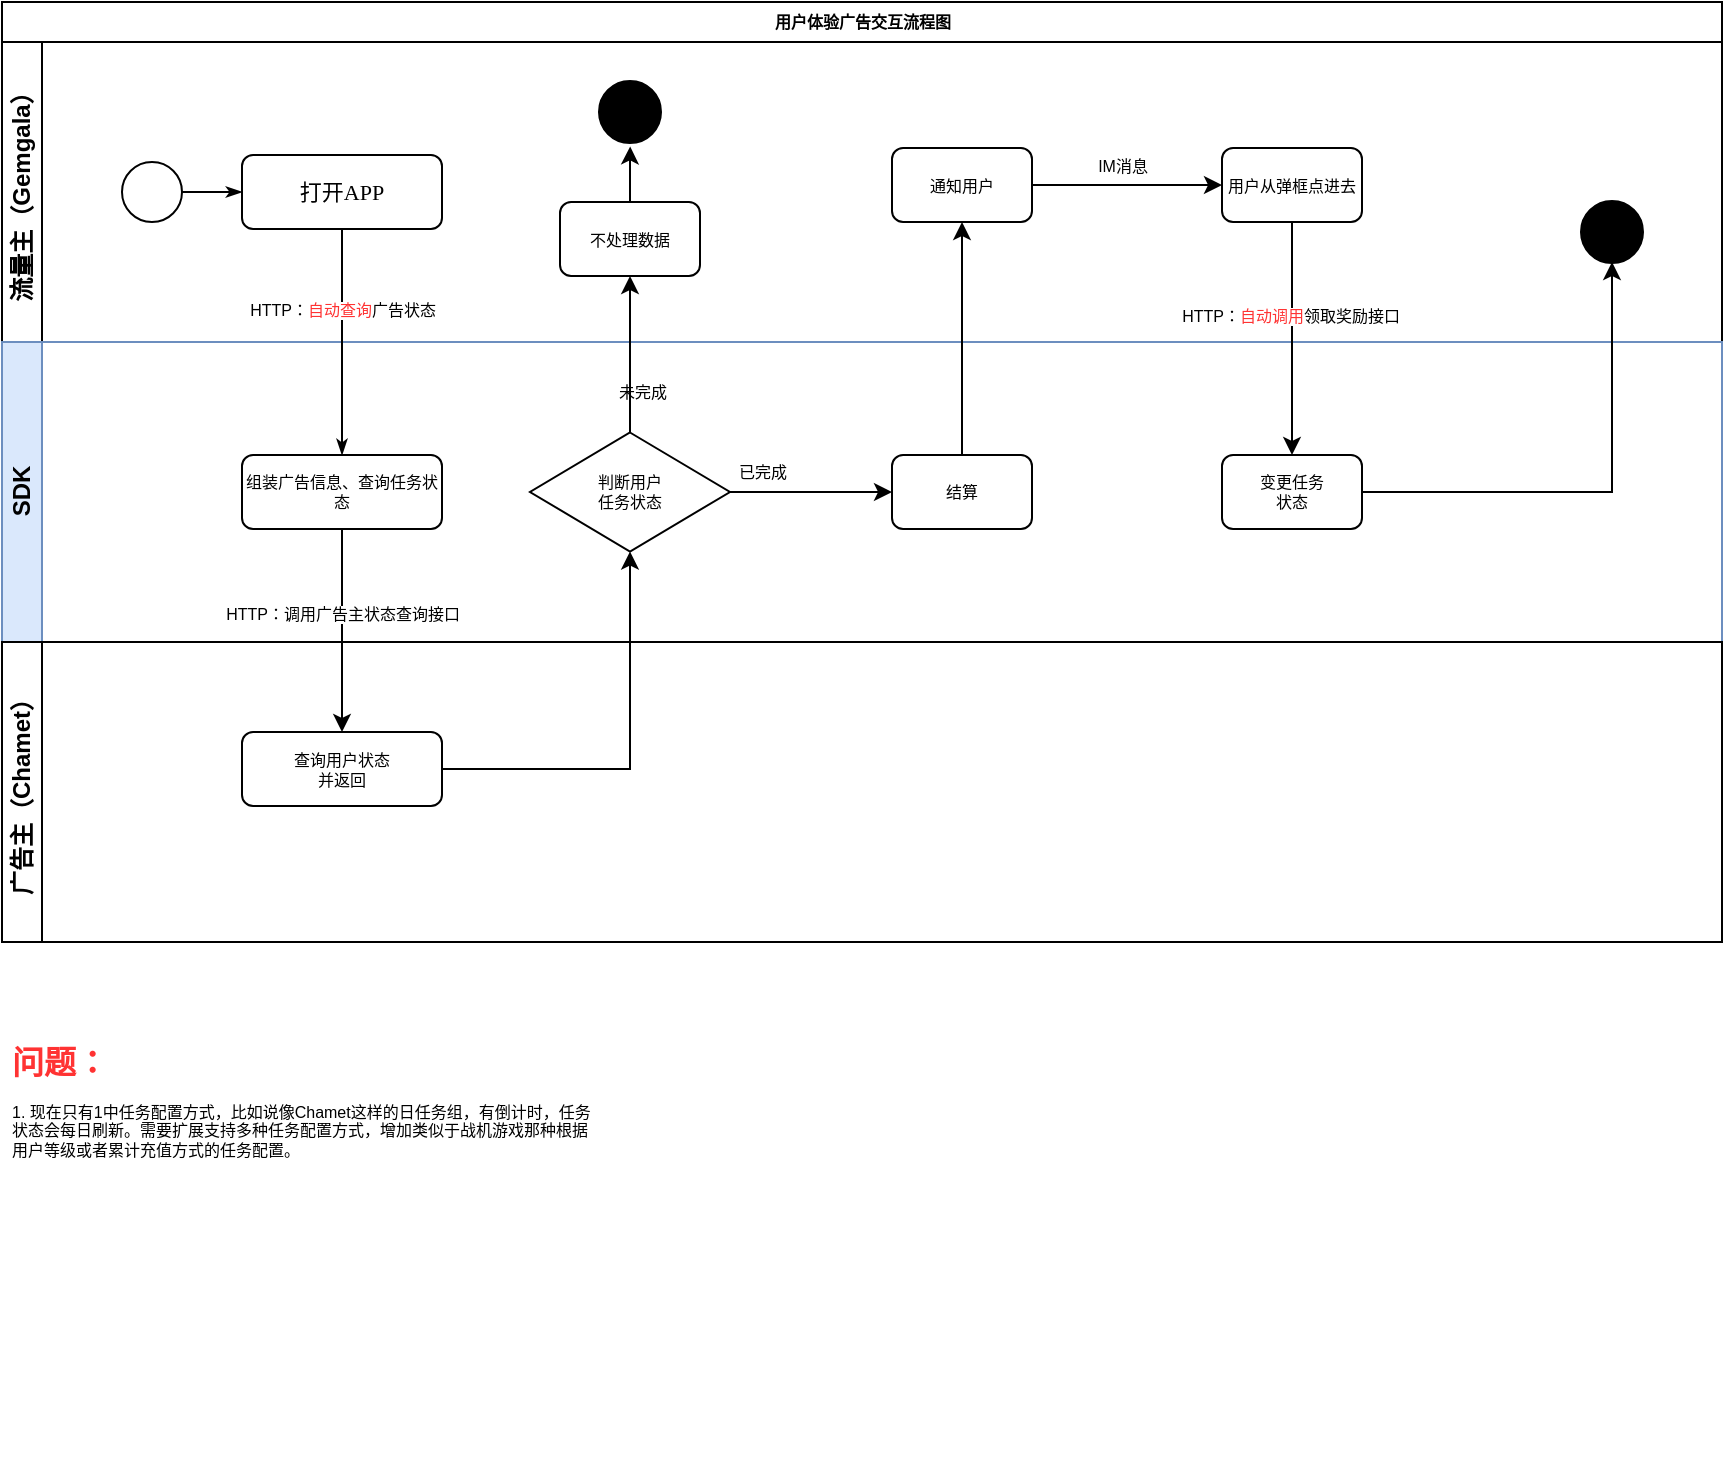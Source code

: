 <mxfile version="20.4.1" type="github">
  <diagram name="Page-1" id="c7488fd3-1785-93aa-aadb-54a6760d102a">
    <mxGraphModel dx="1289" dy="731" grid="1" gridSize="10" guides="1" tooltips="1" connect="1" arrows="1" fold="1" page="1" pageScale="1" pageWidth="1100" pageHeight="850" background="none" math="0" shadow="0">
      <root>
        <mxCell id="0" />
        <mxCell id="1" parent="0" />
        <mxCell id="2b4e8129b02d487f-1" value="用户体验广告交互流程图" style="swimlane;html=1;childLayout=stackLayout;horizontal=1;startSize=20;horizontalStack=0;rounded=0;shadow=0;labelBackgroundColor=none;strokeWidth=1;fontFamily=Verdana;fontSize=8;align=center;" parent="1" vertex="1">
          <mxGeometry x="120" y="60" width="860" height="470" as="geometry" />
        </mxCell>
        <mxCell id="2b4e8129b02d487f-2" value="流量主（Gemgala）" style="swimlane;html=1;startSize=20;horizontal=0;" parent="2b4e8129b02d487f-1" vertex="1">
          <mxGeometry y="20" width="860" height="150" as="geometry" />
        </mxCell>
        <mxCell id="2b4e8129b02d487f-18" style="edgeStyle=orthogonalEdgeStyle;rounded=0;html=1;labelBackgroundColor=none;startArrow=none;startFill=0;startSize=5;endArrow=classicThin;endFill=1;endSize=5;jettySize=auto;orthogonalLoop=1;strokeWidth=1;fontFamily=Verdana;fontSize=8" parent="2b4e8129b02d487f-2" source="2b4e8129b02d487f-5" target="2b4e8129b02d487f-6" edge="1">
          <mxGeometry relative="1" as="geometry" />
        </mxCell>
        <mxCell id="2b4e8129b02d487f-5" value="" style="ellipse;whiteSpace=wrap;html=1;rounded=0;shadow=0;labelBackgroundColor=none;strokeWidth=1;fontFamily=Verdana;fontSize=8;align=center;" parent="2b4e8129b02d487f-2" vertex="1">
          <mxGeometry x="60" y="60" width="30" height="30" as="geometry" />
        </mxCell>
        <mxCell id="2b4e8129b02d487f-6" value="&lt;font style=&quot;font-size: 11px;&quot;&gt;打开APP&lt;/font&gt;" style="rounded=1;whiteSpace=wrap;html=1;shadow=0;labelBackgroundColor=none;strokeWidth=1;fontFamily=Verdana;fontSize=8;align=center;" parent="2b4e8129b02d487f-2" vertex="1">
          <mxGeometry x="120" y="56.5" width="100" height="37" as="geometry" />
        </mxCell>
        <mxCell id="_rvxxKRfaDbZ1rV0Di5T-24" style="edgeStyle=orthogonalEdgeStyle;rounded=0;orthogonalLoop=1;jettySize=auto;html=1;exitX=1;exitY=0.5;exitDx=0;exitDy=0;fontSize=8;" parent="2b4e8129b02d487f-2" source="2b4e8129b02d487f-9" target="_rvxxKRfaDbZ1rV0Di5T-23" edge="1">
          <mxGeometry relative="1" as="geometry" />
        </mxCell>
        <mxCell id="2b4e8129b02d487f-9" value="通知用户" style="rounded=1;whiteSpace=wrap;html=1;shadow=0;labelBackgroundColor=none;strokeWidth=1;fontFamily=Verdana;fontSize=8;align=center;" parent="2b4e8129b02d487f-2" vertex="1">
          <mxGeometry x="445" y="53.0" width="70" height="37" as="geometry" />
        </mxCell>
        <mxCell id="_rvxxKRfaDbZ1rV0Di5T-17" value="" style="ellipse;whiteSpace=wrap;html=1;rounded=0;shadow=0;labelBackgroundColor=none;strokeWidth=2;fontFamily=Verdana;fontSize=8;align=center;fillColor=#000000;" parent="2b4e8129b02d487f-2" vertex="1">
          <mxGeometry x="299" y="20" width="30" height="30" as="geometry" />
        </mxCell>
        <mxCell id="_rvxxKRfaDbZ1rV0Di5T-19" style="edgeStyle=orthogonalEdgeStyle;rounded=0;orthogonalLoop=1;jettySize=auto;html=1;entryX=0.503;entryY=1.073;entryDx=0;entryDy=0;entryPerimeter=0;fontSize=8;" parent="2b4e8129b02d487f-2" source="_rvxxKRfaDbZ1rV0Di5T-18" target="_rvxxKRfaDbZ1rV0Di5T-17" edge="1">
          <mxGeometry relative="1" as="geometry" />
        </mxCell>
        <mxCell id="_rvxxKRfaDbZ1rV0Di5T-18" value="不处理数据" style="rounded=1;whiteSpace=wrap;html=1;shadow=0;labelBackgroundColor=none;strokeWidth=1;fontFamily=Verdana;fontSize=8;align=center;" parent="2b4e8129b02d487f-2" vertex="1">
          <mxGeometry x="279" y="80.0" width="70" height="37" as="geometry" />
        </mxCell>
        <mxCell id="_rvxxKRfaDbZ1rV0Di5T-23" value="用户从弹框点进去" style="rounded=1;whiteSpace=wrap;html=1;shadow=0;labelBackgroundColor=none;strokeWidth=1;fontFamily=Verdana;fontSize=8;align=center;" parent="2b4e8129b02d487f-2" vertex="1">
          <mxGeometry x="610" y="53" width="70" height="37" as="geometry" />
        </mxCell>
        <mxCell id="_rvxxKRfaDbZ1rV0Di5T-25" value="IM消息" style="text;html=1;align=center;verticalAlign=middle;resizable=0;points=[];autosize=1;strokeColor=none;fillColor=none;fontSize=8;" parent="2b4e8129b02d487f-2" vertex="1">
          <mxGeometry x="530" y="46.5" width="60" height="30" as="geometry" />
        </mxCell>
        <mxCell id="9M2x1RLsv_Iyux-qlZZT-4" value="" style="ellipse;whiteSpace=wrap;html=1;rounded=0;shadow=0;labelBackgroundColor=none;strokeWidth=2;fontFamily=Verdana;fontSize=8;align=center;fillColor=#000000;" vertex="1" parent="2b4e8129b02d487f-2">
          <mxGeometry x="790" y="80" width="30" height="30" as="geometry" />
        </mxCell>
        <mxCell id="2b4e8129b02d487f-3" value="SDK" style="swimlane;html=1;startSize=20;horizontal=0;fillColor=#dae8fc;strokeColor=#6c8ebf;" parent="2b4e8129b02d487f-1" vertex="1">
          <mxGeometry y="170" width="860" height="150" as="geometry" />
        </mxCell>
        <mxCell id="2b4e8129b02d487f-12" value="组装广告信息、查询任务状态" style="rounded=1;whiteSpace=wrap;html=1;shadow=0;labelBackgroundColor=none;strokeWidth=1;fontFamily=Verdana;fontSize=8;align=center;" parent="2b4e8129b02d487f-3" vertex="1">
          <mxGeometry x="120" y="56.5" width="100" height="37" as="geometry" />
        </mxCell>
        <mxCell id="_rvxxKRfaDbZ1rV0Di5T-11" value="判断用户&lt;br&gt;任务状态" style="strokeWidth=1;html=1;shape=mxgraph.flowchart.decision;whiteSpace=wrap;rounded=1;shadow=0;labelBackgroundColor=none;fontFamily=Verdana;fontSize=8;align=center;" parent="2b4e8129b02d487f-3" vertex="1">
          <mxGeometry x="264" y="45.25" width="100" height="59.5" as="geometry" />
        </mxCell>
        <mxCell id="_rvxxKRfaDbZ1rV0Di5T-10" value="未完成" style="text;html=1;align=center;verticalAlign=middle;resizable=0;points=[];autosize=1;strokeColor=none;fillColor=none;fontSize=8;" parent="2b4e8129b02d487f-3" vertex="1">
          <mxGeometry x="290" y="10" width="60" height="30" as="geometry" />
        </mxCell>
        <mxCell id="_rvxxKRfaDbZ1rV0Di5T-21" value="已完成" style="text;html=1;align=center;verticalAlign=middle;resizable=0;points=[];autosize=1;strokeColor=none;fillColor=none;fontSize=8;" parent="2b4e8129b02d487f-3" vertex="1">
          <mxGeometry x="350" y="50" width="60" height="30" as="geometry" />
        </mxCell>
        <mxCell id="_rvxxKRfaDbZ1rV0Di5T-26" value="结算" style="rounded=1;whiteSpace=wrap;html=1;shadow=0;labelBackgroundColor=none;strokeWidth=1;fontFamily=Verdana;fontSize=8;align=center;" parent="2b4e8129b02d487f-3" vertex="1">
          <mxGeometry x="445" y="56.5" width="70" height="37" as="geometry" />
        </mxCell>
        <mxCell id="_rvxxKRfaDbZ1rV0Di5T-20" style="edgeStyle=orthogonalEdgeStyle;rounded=0;orthogonalLoop=1;jettySize=auto;html=1;exitX=1;exitY=0.5;exitDx=0;exitDy=0;exitPerimeter=0;entryX=0;entryY=0.5;entryDx=0;entryDy=0;fontSize=8;" parent="2b4e8129b02d487f-3" source="_rvxxKRfaDbZ1rV0Di5T-11" target="_rvxxKRfaDbZ1rV0Di5T-26" edge="1">
          <mxGeometry relative="1" as="geometry" />
        </mxCell>
        <mxCell id="9M2x1RLsv_Iyux-qlZZT-1" value="变更任务&lt;br&gt;状态" style="rounded=1;whiteSpace=wrap;html=1;shadow=0;labelBackgroundColor=none;strokeWidth=1;fontFamily=Verdana;fontSize=8;align=center;" vertex="1" parent="2b4e8129b02d487f-3">
          <mxGeometry x="610" y="56.5" width="70" height="37" as="geometry" />
        </mxCell>
        <mxCell id="2b4e8129b02d487f-24" style="edgeStyle=orthogonalEdgeStyle;rounded=0;html=1;labelBackgroundColor=none;startArrow=none;startFill=0;startSize=5;endArrow=classicThin;endFill=1;endSize=5;jettySize=auto;orthogonalLoop=1;strokeWidth=1;fontFamily=Verdana;fontSize=8" parent="2b4e8129b02d487f-1" source="2b4e8129b02d487f-6" target="2b4e8129b02d487f-12" edge="1">
          <mxGeometry relative="1" as="geometry">
            <Array as="points">
              <mxPoint x="170" y="190" />
              <mxPoint x="170" y="190" />
            </Array>
          </mxGeometry>
        </mxCell>
        <mxCell id="_rvxxKRfaDbZ1rV0Di5T-3" value="HTTP：&lt;font color=&quot;#ff3333&quot;&gt;自动查询&lt;/font&gt;广告状态" style="edgeLabel;html=1;align=center;verticalAlign=middle;resizable=0;points=[];fontSize=8;" parent="2b4e8129b02d487f-24" vertex="1" connectable="0">
          <mxGeometry x="-0.286" relative="1" as="geometry">
            <mxPoint as="offset" />
          </mxGeometry>
        </mxCell>
        <mxCell id="_rvxxKRfaDbZ1rV0Di5T-9" style="edgeStyle=orthogonalEdgeStyle;rounded=0;orthogonalLoop=1;jettySize=auto;html=1;exitX=0.5;exitY=0;exitDx=0;exitDy=0;exitPerimeter=0;fontSize=8;" parent="2b4e8129b02d487f-1" source="_rvxxKRfaDbZ1rV0Di5T-11" target="_rvxxKRfaDbZ1rV0Di5T-18" edge="1">
          <mxGeometry relative="1" as="geometry">
            <mxPoint x="220" y="410.25" as="sourcePoint" />
            <mxPoint x="314" y="140" as="targetPoint" />
          </mxGeometry>
        </mxCell>
        <mxCell id="_rvxxKRfaDbZ1rV0Di5T-14" style="edgeStyle=orthogonalEdgeStyle;rounded=0;orthogonalLoop=1;jettySize=auto;html=1;fontSize=8;" parent="2b4e8129b02d487f-1" source="2b4e8129b02d487f-12" target="_rvxxKRfaDbZ1rV0Di5T-4" edge="1">
          <mxGeometry relative="1" as="geometry" />
        </mxCell>
        <mxCell id="_rvxxKRfaDbZ1rV0Di5T-15" value="HTTP：调用广告主状态查询接口" style="edgeLabel;html=1;align=center;verticalAlign=middle;resizable=0;points=[];fontSize=8;" parent="_rvxxKRfaDbZ1rV0Di5T-14" vertex="1" connectable="0">
          <mxGeometry x="-0.16" relative="1" as="geometry">
            <mxPoint as="offset" />
          </mxGeometry>
        </mxCell>
        <mxCell id="2b4e8129b02d487f-4" value="广告主（Chamet）" style="swimlane;html=1;startSize=20;horizontal=0;" parent="2b4e8129b02d487f-1" vertex="1">
          <mxGeometry y="320" width="860" height="150" as="geometry" />
        </mxCell>
        <mxCell id="_rvxxKRfaDbZ1rV0Di5T-4" value="查询用户状态&lt;br&gt;并返回" style="rounded=1;whiteSpace=wrap;html=1;shadow=0;labelBackgroundColor=none;strokeWidth=1;fontFamily=Verdana;fontSize=8;align=center;" parent="2b4e8129b02d487f-4" vertex="1">
          <mxGeometry x="120" y="45" width="100" height="37" as="geometry" />
        </mxCell>
        <mxCell id="_rvxxKRfaDbZ1rV0Di5T-16" style="edgeStyle=orthogonalEdgeStyle;rounded=0;orthogonalLoop=1;jettySize=auto;html=1;entryX=0.5;entryY=1;entryDx=0;entryDy=0;entryPerimeter=0;fontSize=8;" parent="2b4e8129b02d487f-1" source="_rvxxKRfaDbZ1rV0Di5T-4" target="_rvxxKRfaDbZ1rV0Di5T-11" edge="1">
          <mxGeometry relative="1" as="geometry" />
        </mxCell>
        <mxCell id="_rvxxKRfaDbZ1rV0Di5T-27" style="edgeStyle=orthogonalEdgeStyle;rounded=0;orthogonalLoop=1;jettySize=auto;html=1;exitX=0.5;exitY=0;exitDx=0;exitDy=0;fontSize=8;" parent="2b4e8129b02d487f-1" source="_rvxxKRfaDbZ1rV0Di5T-26" target="2b4e8129b02d487f-9" edge="1">
          <mxGeometry relative="1" as="geometry" />
        </mxCell>
        <mxCell id="9M2x1RLsv_Iyux-qlZZT-2" style="edgeStyle=orthogonalEdgeStyle;rounded=0;orthogonalLoop=1;jettySize=auto;html=1;exitX=0.5;exitY=1;exitDx=0;exitDy=0;fontSize=8;" edge="1" parent="2b4e8129b02d487f-1" source="_rvxxKRfaDbZ1rV0Di5T-23" target="9M2x1RLsv_Iyux-qlZZT-1">
          <mxGeometry relative="1" as="geometry" />
        </mxCell>
        <mxCell id="9M2x1RLsv_Iyux-qlZZT-3" value="HTTP：&lt;font color=&quot;#ff3333&quot;&gt;自动调用&lt;/font&gt;领取奖励接口" style="edgeLabel;html=1;align=center;verticalAlign=middle;resizable=0;points=[];fontSize=8;" vertex="1" connectable="0" parent="9M2x1RLsv_Iyux-qlZZT-2">
          <mxGeometry x="-0.193" y="-1" relative="1" as="geometry">
            <mxPoint as="offset" />
          </mxGeometry>
        </mxCell>
        <mxCell id="9M2x1RLsv_Iyux-qlZZT-5" style="edgeStyle=orthogonalEdgeStyle;rounded=0;orthogonalLoop=1;jettySize=auto;html=1;exitX=1;exitY=0.5;exitDx=0;exitDy=0;fontSize=8;fontColor=#FF3333;" edge="1" parent="2b4e8129b02d487f-1" source="9M2x1RLsv_Iyux-qlZZT-1" target="9M2x1RLsv_Iyux-qlZZT-4">
          <mxGeometry relative="1" as="geometry" />
        </mxCell>
        <mxCell id="9M2x1RLsv_Iyux-qlZZT-6" value="&lt;h1&gt;问题：&lt;/h1&gt;&lt;p&gt;&lt;font color=&quot;#000000&quot;&gt;1. 现在只有1中任务配置方式，比如说像Chamet这样的日任务组，有倒计时，任务状态会每日刷新。需要扩展支持多种任务配置方式，增加类似于战机游戏那种根据用户等级或者累计充值方式的任务配置。&lt;/font&gt;&lt;/p&gt;" style="text;html=1;strokeColor=none;fillColor=none;spacing=5;spacingTop=-20;whiteSpace=wrap;overflow=hidden;rounded=0;fontSize=8;fontColor=#FF3333;" vertex="1" parent="1">
          <mxGeometry x="120" y="580" width="300" height="210" as="geometry" />
        </mxCell>
      </root>
    </mxGraphModel>
  </diagram>
</mxfile>
